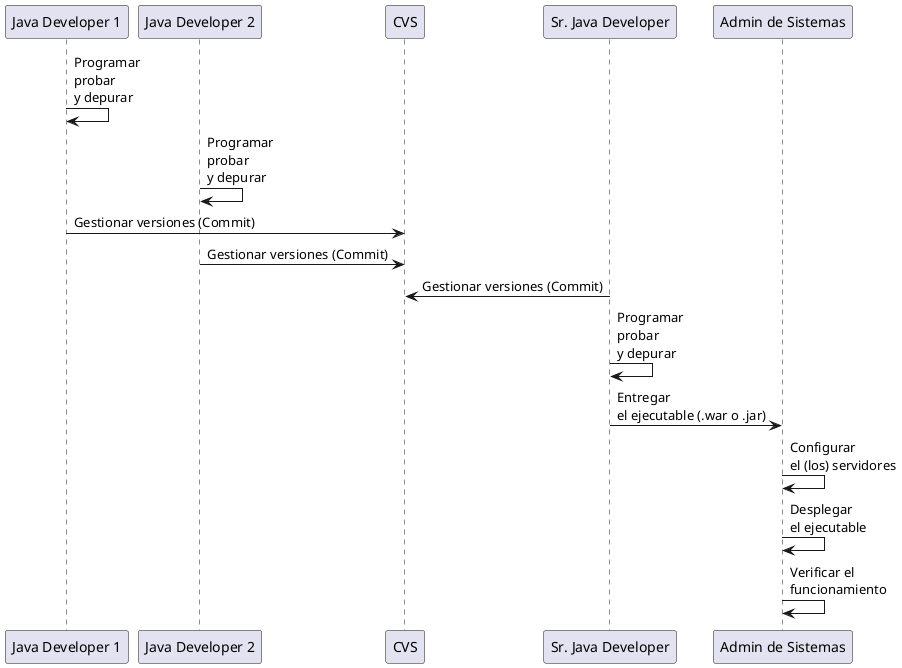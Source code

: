 @startuml
participant Developer1 as "Java Developer 1"
participant Developer2 as "Java Developer 2"

Developer1 -> Developer1 : Programar\nprobar \ny depurar
Developer2 -> Developer2 : Programar\nprobar \ny depurar
Developer1 -> CVS : Gestionar versiones (Commit)
Developer2 -> CVS : Gestionar versiones (Commit)

database CVS as "CVS(Git)"
participant Developer as "Sr. Java Developer"



Developer -> CVS : Gestionar versiones (Commit)
Developer -> Developer : Programar\nprobar \ny depurar

participant Sysadmin as "Admin de Sistemas"

Developer -> Sysadmin : Entregar\nel ejecutable (.war o .jar)

Sysadmin -> Sysadmin : Configurar\nel (los) servidores
Sysadmin -> Sysadmin : Desplegar\nel ejecutable

Sysadmin -> Sysadmin : Verificar el\nfuncionamiento







@enduml

